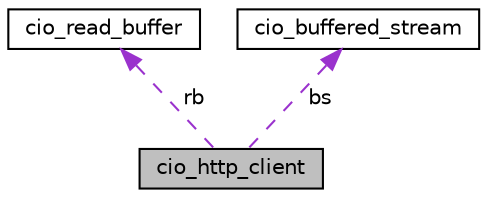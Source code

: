 digraph "cio_http_client"
{
  edge [fontname="Helvetica",fontsize="10",labelfontname="Helvetica",labelfontsize="10"];
  node [fontname="Helvetica",fontsize="10",shape=record];
  Node1 [label="cio_http_client",height=0.2,width=0.4,color="black", fillcolor="grey75", style="filled", fontcolor="black"];
  Node2 -> Node1 [dir="back",color="darkorchid3",fontsize="10",style="dashed",label=" rb" ,fontname="Helvetica"];
  Node2 [label="cio_read_buffer",height=0.2,width=0.4,color="black", fillcolor="white", style="filled",URL="$structcio__read__buffer.html",tooltip="An opaque structure encapsulationg a read buffer. "];
  Node3 -> Node1 [dir="back",color="darkorchid3",fontsize="10",style="dashed",label=" bs" ,fontname="Helvetica"];
  Node3 [label="cio_buffered_stream",height=0.2,width=0.4,color="black", fillcolor="white", style="filled",URL="$structcio__buffered__stream.html"];
}

